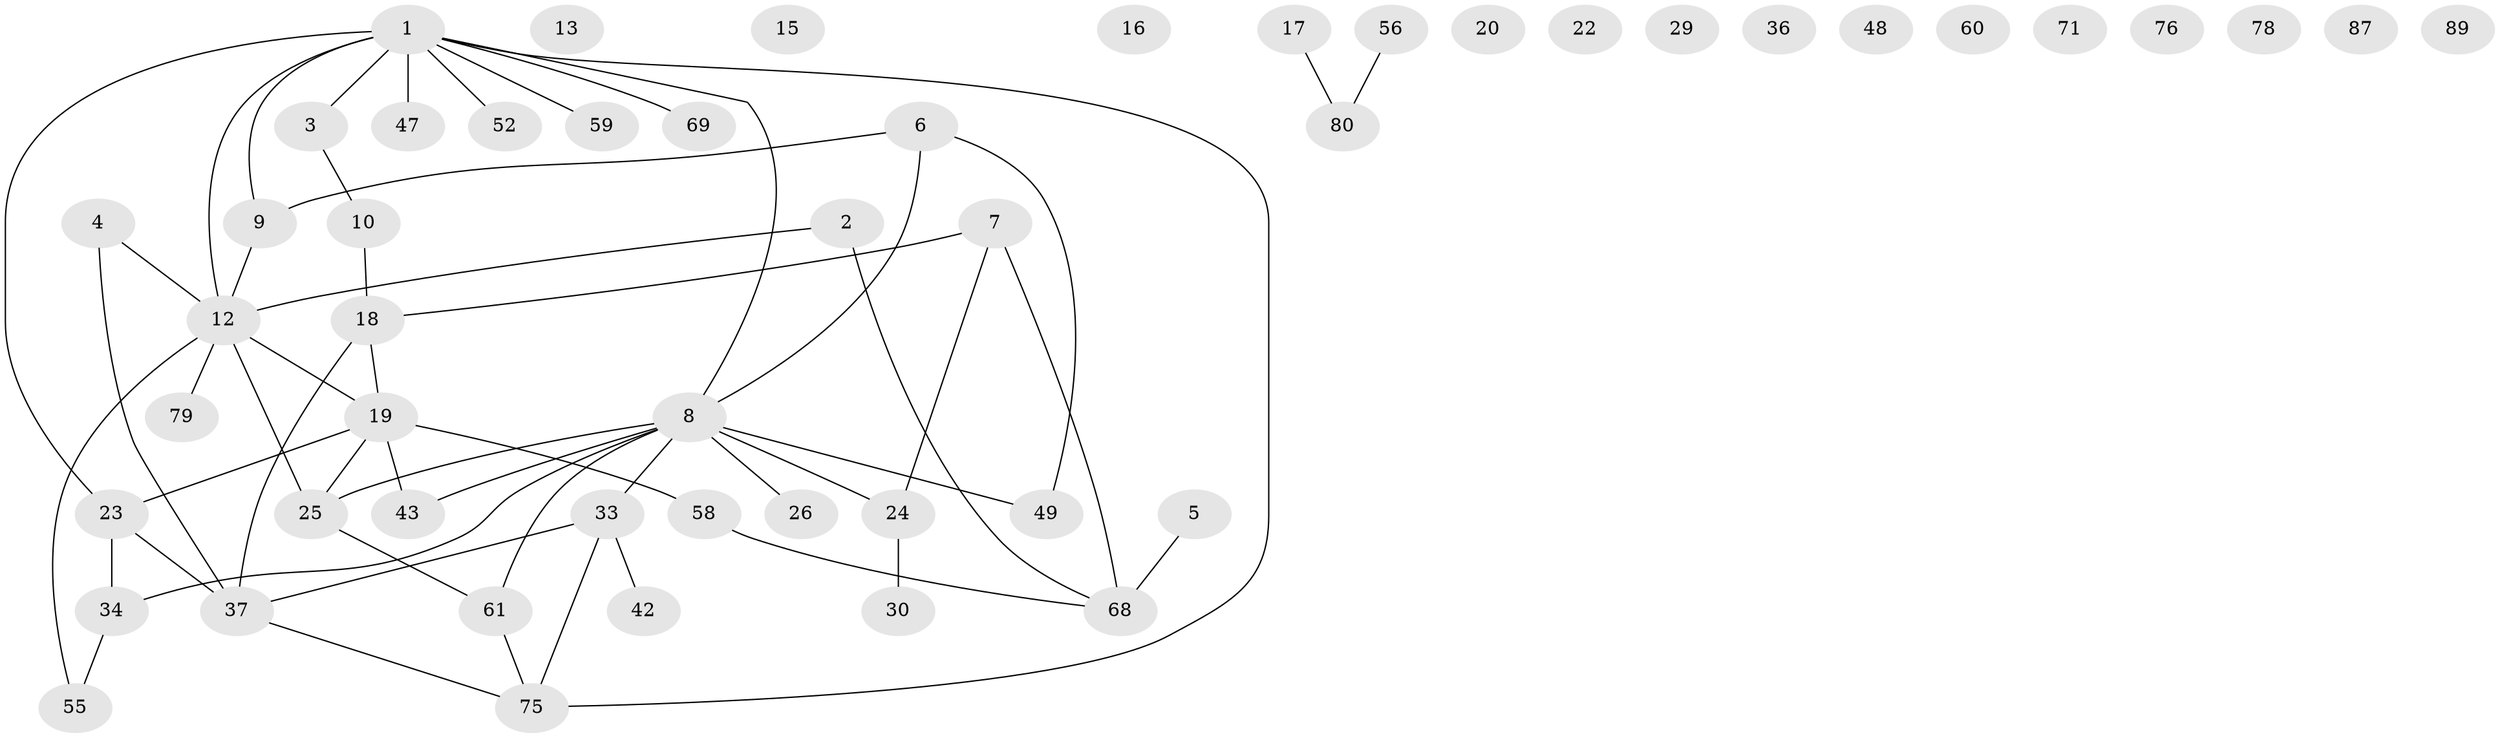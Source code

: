 // original degree distribution, {4: 0.11650485436893204, 2: 0.21359223300970873, 1: 0.27184466019417475, 3: 0.1941747572815534, 5: 0.04854368932038835, 0: 0.1262135922330097, 7: 0.009708737864077669, 6: 0.019417475728155338}
// Generated by graph-tools (version 1.1) at 2025/13/03/09/25 04:13:07]
// undirected, 51 vertices, 55 edges
graph export_dot {
graph [start="1"]
  node [color=gray90,style=filled];
  1 [super="+11+73+31"];
  2 [super="+38"];
  3 [super="+57"];
  4 [super="+97"];
  5;
  6 [super="+14"];
  7 [super="+41"];
  8 [super="+64+101"];
  9 [super="+84"];
  10 [super="+40"];
  12 [super="+67+50+39"];
  13;
  15 [super="+21"];
  16;
  17;
  18 [super="+28+53"];
  19 [super="+46+74"];
  20;
  22;
  23 [super="+92+27"];
  24 [super="+35"];
  25 [super="+70"];
  26;
  29;
  30 [super="+45+32"];
  33 [super="+65"];
  34 [super="+54"];
  36;
  37 [super="+44"];
  42;
  43;
  47;
  48;
  49;
  52;
  55 [super="+90"];
  56;
  58;
  59 [super="+72+83+62"];
  60;
  61 [super="+63"];
  68 [super="+98"];
  69 [super="+85"];
  71;
  75 [super="+88"];
  76;
  78;
  79;
  80 [super="+99"];
  87;
  89;
  1 -- 23;
  1 -- 3 [weight=2];
  1 -- 52;
  1 -- 69 [weight=2];
  1 -- 8;
  1 -- 75;
  1 -- 47;
  1 -- 9;
  1 -- 59;
  1 -- 12 [weight=2];
  2 -- 68;
  2 -- 12;
  3 -- 10;
  4 -- 37;
  4 -- 12;
  5 -- 68;
  6 -- 8;
  6 -- 49;
  6 -- 9;
  7 -- 68 [weight=2];
  7 -- 24;
  7 -- 18;
  8 -- 34;
  8 -- 43;
  8 -- 49;
  8 -- 25;
  8 -- 26;
  8 -- 61;
  8 -- 24;
  8 -- 33;
  9 -- 12;
  10 -- 18;
  12 -- 25 [weight=2];
  12 -- 19;
  12 -- 79;
  12 -- 55;
  17 -- 80;
  18 -- 19;
  18 -- 37;
  19 -- 23;
  19 -- 25;
  19 -- 58;
  19 -- 43;
  23 -- 34;
  23 -- 37;
  24 -- 30;
  25 -- 61;
  33 -- 42;
  33 -- 75;
  33 -- 37;
  34 -- 55;
  37 -- 75;
  56 -- 80;
  58 -- 68;
  61 -- 75;
}
